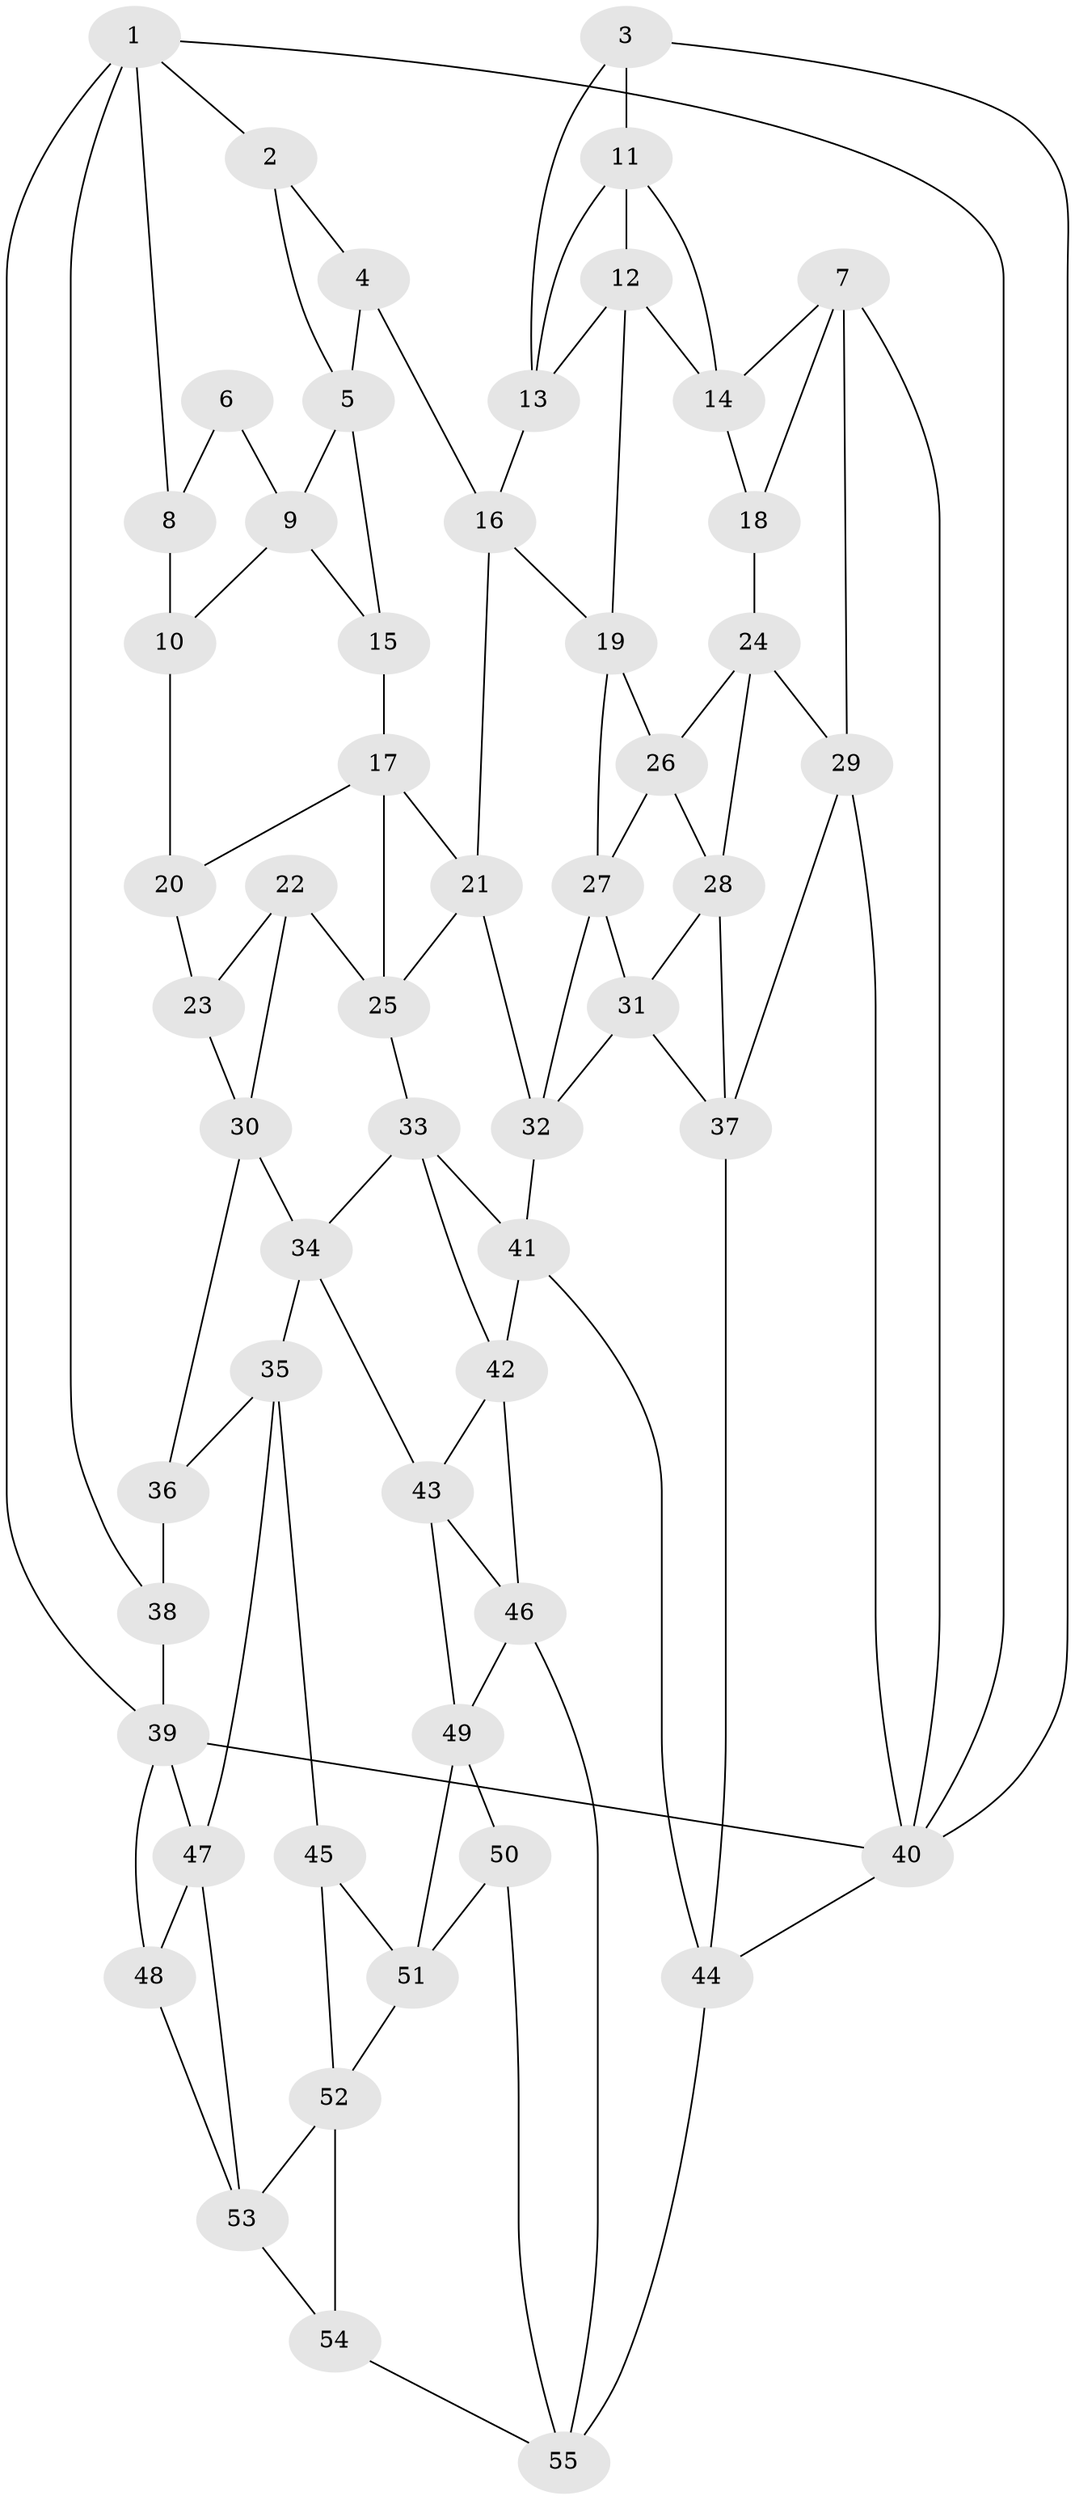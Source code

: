 // original degree distribution, {4: 0.20909090909090908, 6: 0.22727272727272727, 5: 0.5272727272727272, 3: 0.03636363636363636}
// Generated by graph-tools (version 1.1) at 2025/51/03/09/25 03:51:09]
// undirected, 55 vertices, 103 edges
graph export_dot {
graph [start="1"]
  node [color=gray90,style=filled];
  1;
  2;
  3;
  4;
  5;
  6;
  7;
  8;
  9;
  10;
  11;
  12;
  13;
  14;
  15;
  16;
  17;
  18;
  19;
  20;
  21;
  22;
  23;
  24;
  25;
  26;
  27;
  28;
  29;
  30;
  31;
  32;
  33;
  34;
  35;
  36;
  37;
  38;
  39;
  40;
  41;
  42;
  43;
  44;
  45;
  46;
  47;
  48;
  49;
  50;
  51;
  52;
  53;
  54;
  55;
  1 -- 2 [weight=1.0];
  1 -- 8 [weight=1.0];
  1 -- 38 [weight=1.0];
  1 -- 39 [weight=1.0];
  1 -- 40 [weight=1.0];
  2 -- 4 [weight=1.0];
  2 -- 5 [weight=1.0];
  3 -- 11 [weight=1.0];
  3 -- 13 [weight=1.0];
  3 -- 40 [weight=1.0];
  4 -- 5 [weight=1.0];
  4 -- 16 [weight=1.0];
  5 -- 9 [weight=1.0];
  5 -- 15 [weight=1.0];
  6 -- 8 [weight=2.0];
  6 -- 9 [weight=1.0];
  7 -- 14 [weight=1.0];
  7 -- 18 [weight=1.0];
  7 -- 29 [weight=1.0];
  7 -- 40 [weight=1.0];
  8 -- 10 [weight=1.0];
  9 -- 10 [weight=1.0];
  9 -- 15 [weight=1.0];
  10 -- 20 [weight=1.0];
  11 -- 12 [weight=1.0];
  11 -- 13 [weight=1.0];
  11 -- 14 [weight=1.0];
  12 -- 13 [weight=1.0];
  12 -- 14 [weight=1.0];
  12 -- 19 [weight=1.0];
  13 -- 16 [weight=1.0];
  14 -- 18 [weight=1.0];
  15 -- 17 [weight=1.0];
  16 -- 19 [weight=1.0];
  16 -- 21 [weight=1.0];
  17 -- 20 [weight=1.0];
  17 -- 21 [weight=1.0];
  17 -- 25 [weight=1.0];
  18 -- 24 [weight=1.0];
  19 -- 26 [weight=1.0];
  19 -- 27 [weight=1.0];
  20 -- 23 [weight=1.0];
  21 -- 25 [weight=1.0];
  21 -- 32 [weight=1.0];
  22 -- 23 [weight=1.0];
  22 -- 25 [weight=1.0];
  22 -- 30 [weight=1.0];
  23 -- 30 [weight=1.0];
  24 -- 26 [weight=1.0];
  24 -- 28 [weight=1.0];
  24 -- 29 [weight=1.0];
  25 -- 33 [weight=1.0];
  26 -- 27 [weight=1.0];
  26 -- 28 [weight=1.0];
  27 -- 31 [weight=1.0];
  27 -- 32 [weight=1.0];
  28 -- 31 [weight=1.0];
  28 -- 37 [weight=1.0];
  29 -- 37 [weight=1.0];
  29 -- 40 [weight=1.0];
  30 -- 34 [weight=1.0];
  30 -- 36 [weight=1.0];
  31 -- 32 [weight=1.0];
  31 -- 37 [weight=1.0];
  32 -- 41 [weight=1.0];
  33 -- 34 [weight=1.0];
  33 -- 41 [weight=1.0];
  33 -- 42 [weight=1.0];
  34 -- 35 [weight=1.0];
  34 -- 43 [weight=1.0];
  35 -- 36 [weight=1.0];
  35 -- 45 [weight=1.0];
  35 -- 47 [weight=1.0];
  36 -- 38 [weight=2.0];
  37 -- 44 [weight=1.0];
  38 -- 39 [weight=1.0];
  39 -- 40 [weight=1.0];
  39 -- 47 [weight=1.0];
  39 -- 48 [weight=1.0];
  40 -- 44 [weight=1.0];
  41 -- 42 [weight=1.0];
  41 -- 44 [weight=1.0];
  42 -- 43 [weight=1.0];
  42 -- 46 [weight=1.0];
  43 -- 46 [weight=1.0];
  43 -- 49 [weight=1.0];
  44 -- 55 [weight=1.0];
  45 -- 51 [weight=1.0];
  45 -- 52 [weight=1.0];
  46 -- 49 [weight=1.0];
  46 -- 55 [weight=1.0];
  47 -- 48 [weight=1.0];
  47 -- 53 [weight=1.0];
  48 -- 53 [weight=1.0];
  49 -- 50 [weight=1.0];
  49 -- 51 [weight=1.0];
  50 -- 51 [weight=1.0];
  50 -- 55 [weight=1.0];
  51 -- 52 [weight=1.0];
  52 -- 53 [weight=1.0];
  52 -- 54 [weight=1.0];
  53 -- 54 [weight=1.0];
  54 -- 55 [weight=1.0];
}
